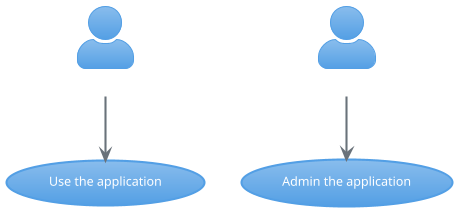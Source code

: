 ' Do not edit
' Theme Gallery
' autogenerated by script
'
@startuml
!$PUML_MODE = "dark"
!theme cloudscape-design
skinparam actorStyle awesome
:User: --> (Use)
"Main Admin" as Admin
"Use the application" as (Use)
Admin --> (Admin the application)
@enduml
